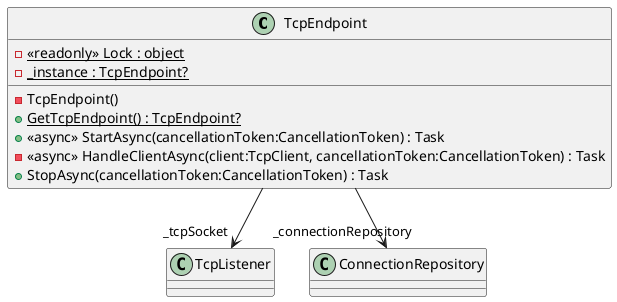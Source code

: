 @startuml
class TcpEndpoint {
    - {static} <<readonly>> Lock : object
    - {static} _instance : TcpEndpoint?
    - TcpEndpoint()
    + {static} GetTcpEndpoint() : TcpEndpoint?
    + <<async>> StartAsync(cancellationToken:CancellationToken) : Task
    - <<async>> HandleClientAsync(client:TcpClient, cancellationToken:CancellationToken) : Task
    + StopAsync(cancellationToken:CancellationToken) : Task
}
TcpEndpoint --> "_tcpSocket" TcpListener
TcpEndpoint --> "_connectionRepository" ConnectionRepository
@enduml
